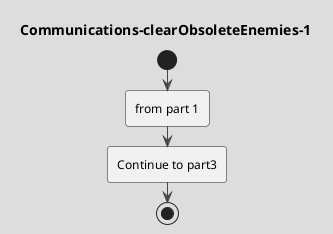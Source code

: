 @startuml Communications-clearObsoleteEnemies-1
!theme toy 
title Communications-clearObsoleteEnemies-1
start

:from part 1; 

' static void clearObsoleteEnemies(RobotController rc) {
' Boolean printToConsole = false;
' Boolean sometimesTrue = false;

' if (printToConsole || sometimesTrue) {
'     System.out.println(logDetails + " 9990 clearObsoleteEnemies " );
' }
' for (int i = STARTING_ENEMY_IDX; i < GameConstants.SHARED_ARRAY_LENGTH; i++) {
'     try {
'         MapLocation mapLoc = intToLocation(rc, rc.readSharedArray(i));
'         if (mapLoc == null) {
'             continue;
'         }
'         if (rc.canSenseLocation(mapLoc) && rc.senseNearbyRobots(mapLoc, AREA_RADIUS, rc.getTeam().opponent()).length == 0) {
'             Message msg = new Message(i, locationToInt(rc, null), RobotPlayer.turnCount);
'             messagesQueue.add(msg);
'             if (printToConsole || sometimesTrue) {
'                 System.out.println(logDetails + " 9991 clearObsoleteEnemies messagesQueue.add(msg) msg = " + msg );
'             }
'                     }
'     } catch (GameActionException e) {
'         continue;
'     }

' }

:Continue to part3; 
stop
@enduml

' if (if target != null) then (true)
'     :we have a nearby enemy, move away;
'     if (if rc.canAttack(target.getLocation())) then (true)
'         :rc.attack(target.getLocation());
'         :rc.setIndicatorString(" AAAA0 Amplifier attacking " + target.getLocation());
'     else (no)
'     endif    
'     :Pathing.moveTowards(rc, target.getLocation());
'     :rc.setIndicatorString(" BBBB0 Pathing.moveTowards " + target.getLocation());
' else (no)
'     :no nearby enemy, good;
'     :below is about joining with other launchers;
'     :RobotInfo[] allies = rc.senseNearbyRobots(9, rc.getTeam());
'     :int lowestID = rc.getID();
'     :MapLocation leaderPos = null;
'     while (RobotInfo ally : allies)
'         if (if ally.getType() != RobotType.LAUNCHER) then (true)
'             :continue;
'         else (no)
'         endif    
'         if (if ally.getID() < lowestID) then (true)
'             :lowestID = ally.getID();
'             :leaderPos = ally.getLocation();
'         else (no)
'         endif    
'     endwhile
'     if (if leaderPos != null) then (true)
'         :Pathing.moveTowards(rc, leaderPos);
'         :rc.setIndicatorString("Following " + lowestID);
'     else (no)
'         :MapLocation center = new MapLocation(rc.getMapWidth()/2, rc.getMapHeight()/2);
'         ' // MapLocation center = goalLoc;
'         :Pathing.moveTowards(rc, center);
'         :rc.setIndicatorString("I'm the leader! moving toward center " + center);
'     endif    
' endif    
' :Also try to move randomly;
' :Direction dir = RobotPlayer.directions[RobotPlayer.rng.nextInt(RobotPlayer.directions.length)];
' if (if rc.canMove(dir)) then (true)
'     :rc.move(dir);
'     :rc.setIndicatorString(" YYYY0 rc.move(dir) " + dir);
' else (no)
' endif    


